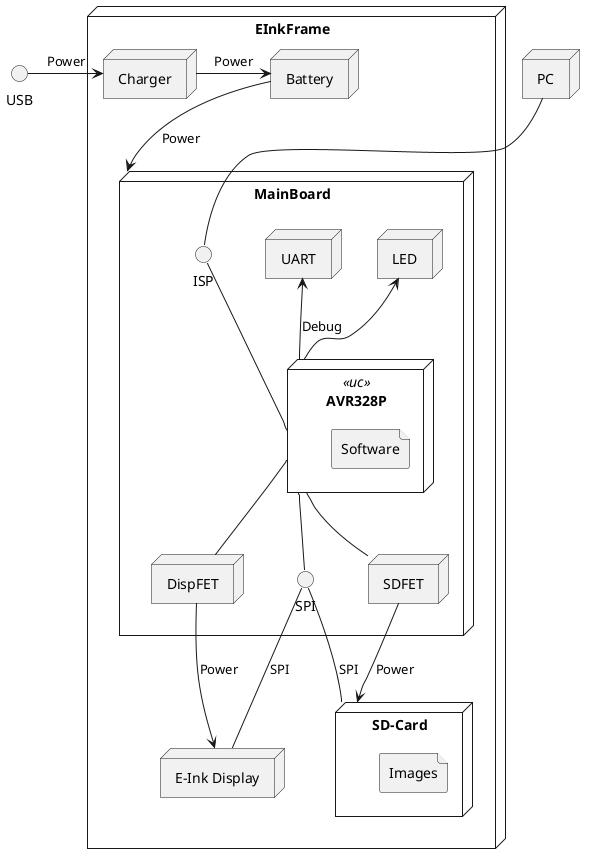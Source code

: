 @startuml Context

node PC as PC

interface USB as UsbChrger

node EInkFrame {
    node "E-Ink Display" as DISPLAY {

    }

    node Charger as Chrgr {

    }

    node MainBoard as BOARD {
        node AVR328P  as UC  << uc >>{
            file Software
        }

        node LED as LED

        node UART as RS232

        node DispFET as DispFet
        node SDFET as SDFet

        interface SPI as SPI

        Interface ISP as ISP
    }

    node SD-Card as SDCARD {
        file Images
    }

    node Battery as BAT {

    }

    UsbChrger ->Chrgr : Power
    Chrgr -r-> BAT : Power
    BAT -d-> BOARD : Power
    UC -- SPI
    SPI -- SDCARD : SPI
    SPI -- DISPLAY : SPI
    UC -- DispFet
    UC -- SDFet
    UC -up-> RS232 : Debug
    UC -up-> LED
    DispFet -> DISPLAY : Power
    SDFet -> SDCARD : Power
    ISP -- UC
    PC -d- ISP
}
@enduml